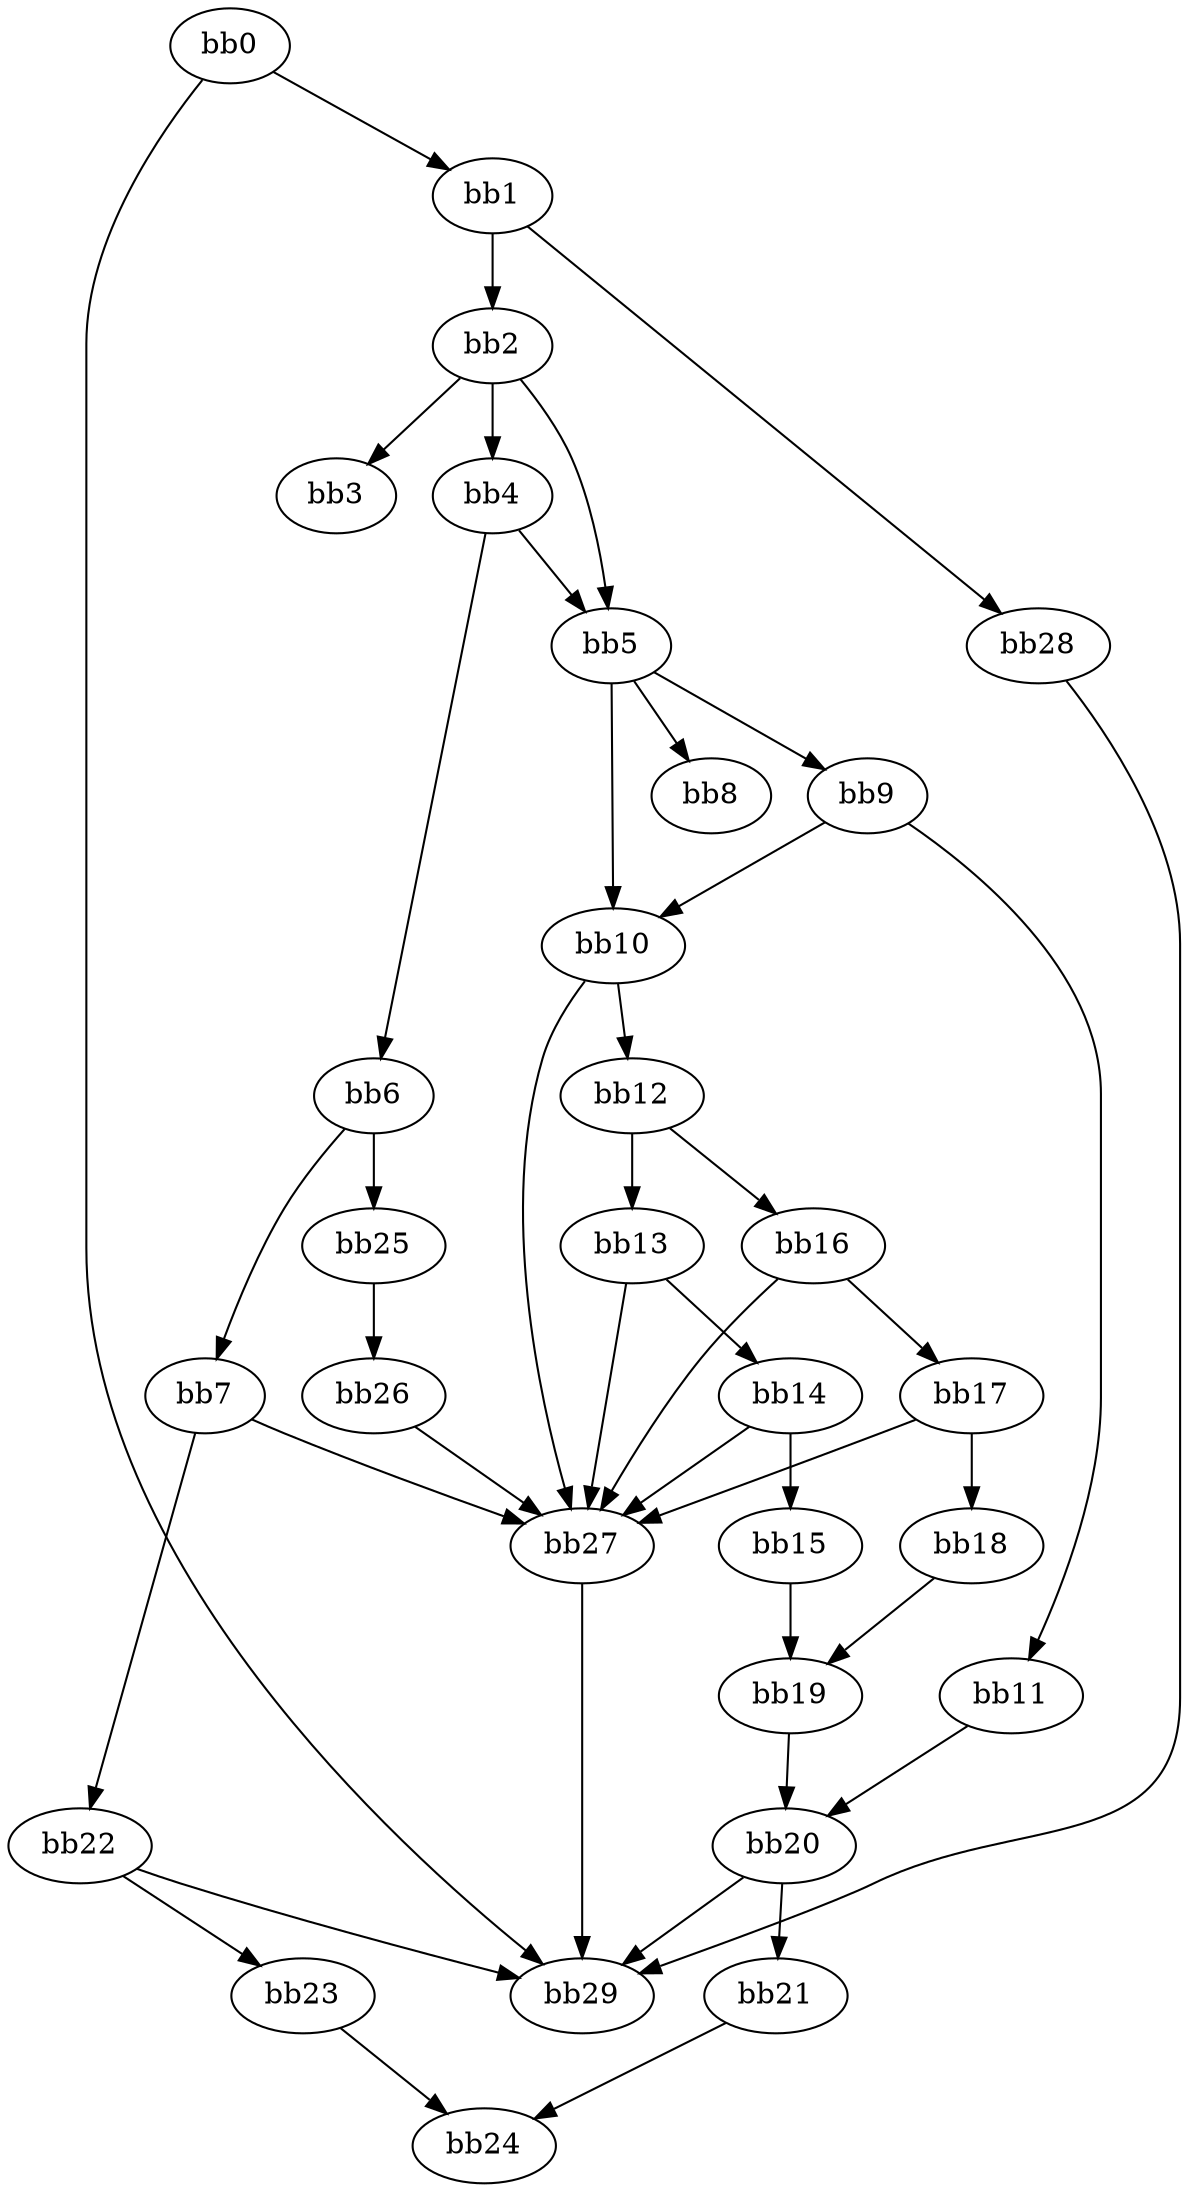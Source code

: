 digraph {
    0 [ label = "bb0\l" ]
    1 [ label = "bb1\l" ]
    2 [ label = "bb2\l" ]
    3 [ label = "bb3\l" ]
    4 [ label = "bb4\l" ]
    5 [ label = "bb5\l" ]
    6 [ label = "bb6\l" ]
    7 [ label = "bb7\l" ]
    8 [ label = "bb8\l" ]
    9 [ label = "bb9\l" ]
    10 [ label = "bb10\l" ]
    11 [ label = "bb11\l" ]
    12 [ label = "bb12\l" ]
    13 [ label = "bb13\l" ]
    14 [ label = "bb14\l" ]
    15 [ label = "bb15\l" ]
    16 [ label = "bb16\l" ]
    17 [ label = "bb17\l" ]
    18 [ label = "bb18\l" ]
    19 [ label = "bb19\l" ]
    20 [ label = "bb20\l" ]
    21 [ label = "bb21\l" ]
    22 [ label = "bb22\l" ]
    23 [ label = "bb23\l" ]
    24 [ label = "bb24\l" ]
    25 [ label = "bb25\l" ]
    26 [ label = "bb26\l" ]
    27 [ label = "bb27\l" ]
    28 [ label = "bb28\l" ]
    29 [ label = "bb29\l" ]
    0 -> 1 [ ]
    0 -> 29 [ ]
    1 -> 2 [ ]
    1 -> 28 [ ]
    2 -> 3 [ ]
    2 -> 4 [ ]
    2 -> 5 [ ]
    4 -> 5 [ ]
    4 -> 6 [ ]
    5 -> 8 [ ]
    5 -> 9 [ ]
    5 -> 10 [ ]
    6 -> 7 [ ]
    6 -> 25 [ ]
    7 -> 22 [ ]
    7 -> 27 [ ]
    9 -> 10 [ ]
    9 -> 11 [ ]
    10 -> 12 [ ]
    10 -> 27 [ ]
    11 -> 20 [ ]
    12 -> 13 [ ]
    12 -> 16 [ ]
    13 -> 14 [ ]
    13 -> 27 [ ]
    14 -> 15 [ ]
    14 -> 27 [ ]
    15 -> 19 [ ]
    16 -> 17 [ ]
    16 -> 27 [ ]
    17 -> 18 [ ]
    17 -> 27 [ ]
    18 -> 19 [ ]
    19 -> 20 [ ]
    20 -> 21 [ ]
    20 -> 29 [ ]
    21 -> 24 [ ]
    22 -> 23 [ ]
    22 -> 29 [ ]
    23 -> 24 [ ]
    25 -> 26 [ ]
    26 -> 27 [ ]
    27 -> 29 [ ]
    28 -> 29 [ ]
}

